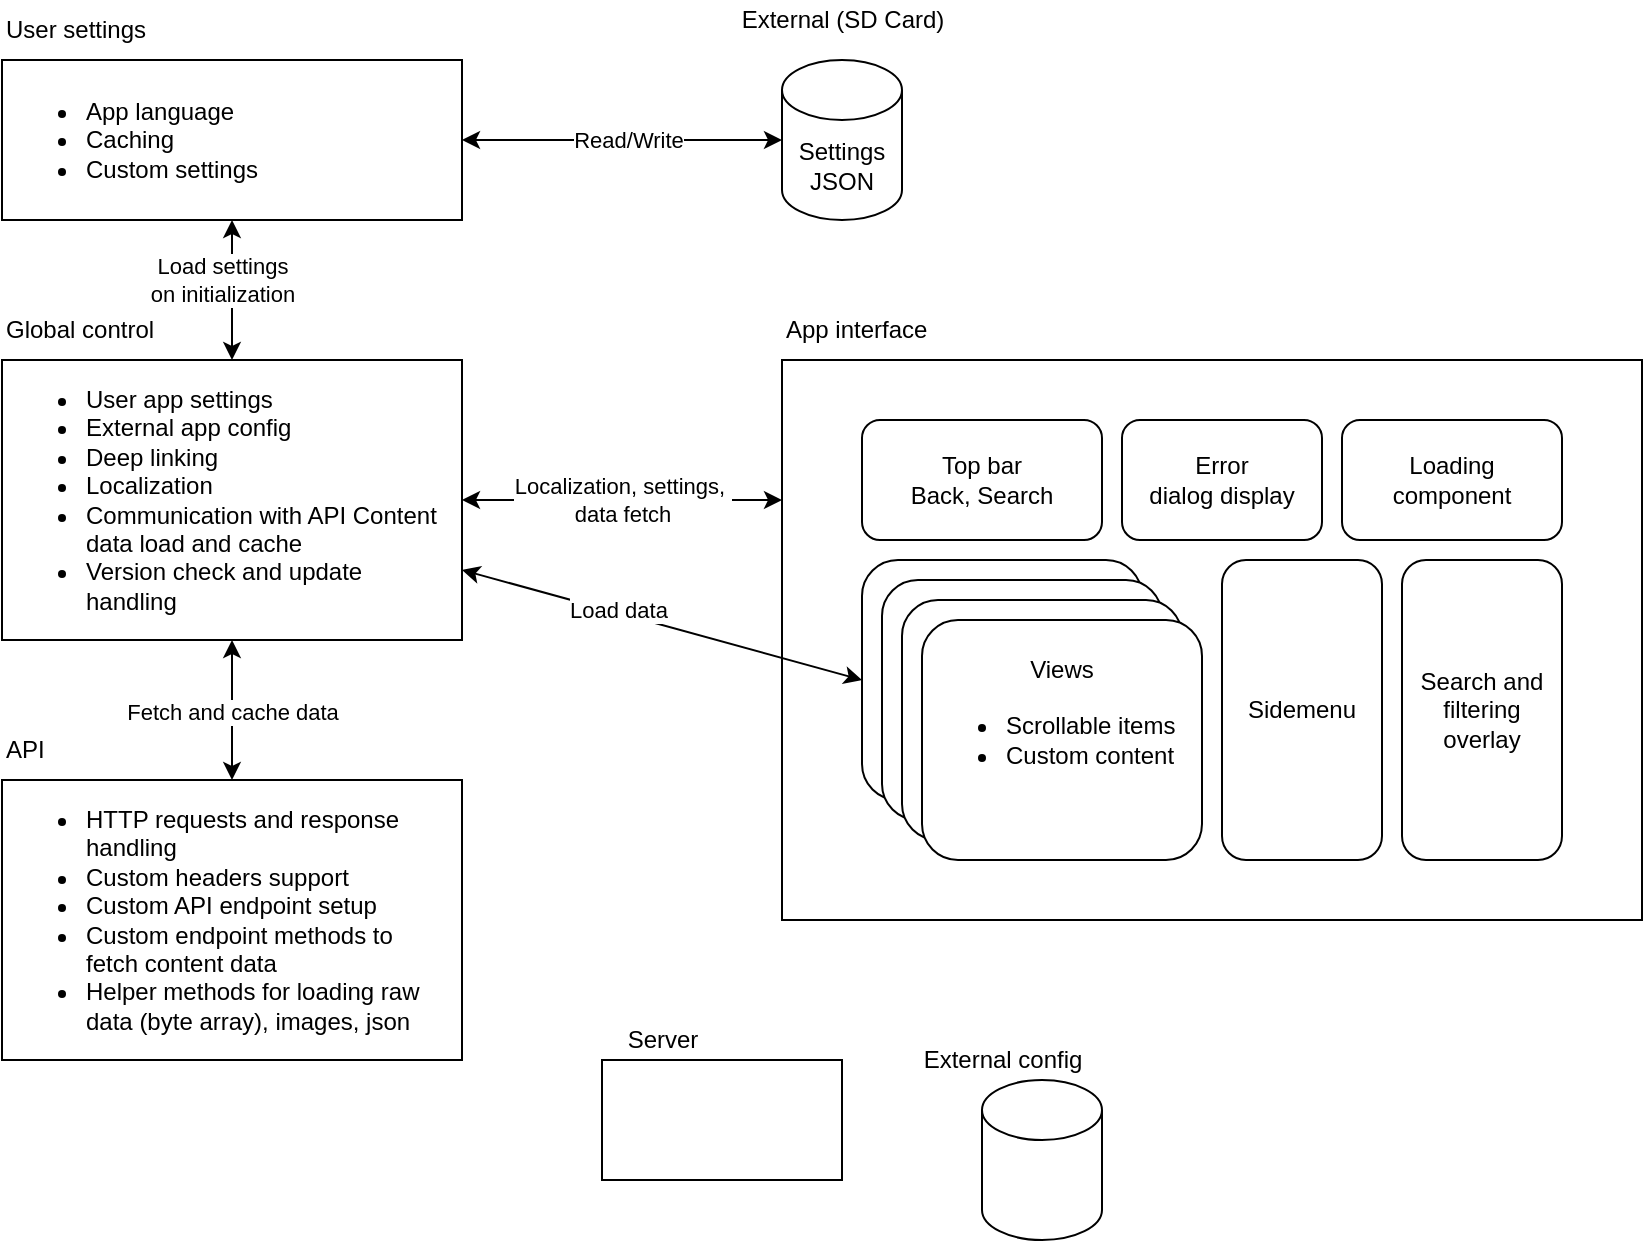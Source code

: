 <mxfile version="15.9.6" type="device"><diagram id="gCS4Mcbey-FwCkxVG-te" name="Page-1"><mxGraphModel dx="1185" dy="596" grid="1" gridSize="10" guides="1" tooltips="1" connect="1" arrows="1" fold="1" page="1" pageScale="1" pageWidth="850" pageHeight="1100" math="0" shadow="0"><root><mxCell id="0"/><mxCell id="1" parent="0"/><mxCell id="j1gumK2V9Luq_cmPoUKx-1" value="" style="rounded=0;whiteSpace=wrap;html=1;" vertex="1" parent="1"><mxGeometry x="430" y="240" width="430" height="280" as="geometry"/></mxCell><mxCell id="j1gumK2V9Luq_cmPoUKx-2" value="App interface" style="text;html=1;strokeColor=none;fillColor=none;align=left;verticalAlign=middle;whiteSpace=wrap;rounded=0;" vertex="1" parent="1"><mxGeometry x="430" y="210" width="100" height="30" as="geometry"/></mxCell><mxCell id="j1gumK2V9Luq_cmPoUKx-3" value="" style="rounded=1;whiteSpace=wrap;html=1;" vertex="1" parent="1"><mxGeometry x="470" y="340" width="140" height="120" as="geometry"/></mxCell><mxCell id="j1gumK2V9Luq_cmPoUKx-4" value="" style="rounded=1;whiteSpace=wrap;html=1;" vertex="1" parent="1"><mxGeometry x="480" y="350" width="140" height="120" as="geometry"/></mxCell><mxCell id="j1gumK2V9Luq_cmPoUKx-5" value="" style="rounded=1;whiteSpace=wrap;html=1;" vertex="1" parent="1"><mxGeometry x="490" y="360" width="140" height="120" as="geometry"/></mxCell><mxCell id="j1gumK2V9Luq_cmPoUKx-6" value="&lt;ul&gt;&lt;li&gt;Scrollable items&lt;/li&gt;&lt;li&gt;Custom content&lt;/li&gt;&lt;/ul&gt;" style="rounded=1;whiteSpace=wrap;html=1;align=left;spacingRight=4;" vertex="1" parent="1"><mxGeometry x="500" y="370" width="140" height="120" as="geometry"/></mxCell><mxCell id="j1gumK2V9Luq_cmPoUKx-7" value="Top bar&lt;br&gt;Back, Search" style="rounded=1;whiteSpace=wrap;html=1;" vertex="1" parent="1"><mxGeometry x="470" y="270" width="120" height="60" as="geometry"/></mxCell><mxCell id="j1gumK2V9Luq_cmPoUKx-8" value="Sidemenu" style="rounded=1;whiteSpace=wrap;html=1;" vertex="1" parent="1"><mxGeometry x="650" y="340" width="80" height="150" as="geometry"/></mxCell><mxCell id="j1gumK2V9Luq_cmPoUKx-11" style="rounded=0;orthogonalLoop=1;jettySize=auto;html=1;entryX=0;entryY=0.25;entryDx=0;entryDy=0;startArrow=classic;startFill=1;exitX=1;exitY=0.5;exitDx=0;exitDy=0;" edge="1" parent="1" source="j1gumK2V9Luq_cmPoUKx-9" target="j1gumK2V9Luq_cmPoUKx-1"><mxGeometry relative="1" as="geometry"/></mxCell><mxCell id="j1gumK2V9Luq_cmPoUKx-18" value="Localization, settings,&amp;nbsp;&lt;br&gt;data fetch" style="edgeLabel;html=1;align=center;verticalAlign=middle;resizable=0;points=[];" vertex="1" connectable="0" parent="j1gumK2V9Luq_cmPoUKx-11"><mxGeometry x="-0.222" y="3" relative="1" as="geometry"><mxPoint x="18" y="3" as="offset"/></mxGeometry></mxCell><mxCell id="j1gumK2V9Luq_cmPoUKx-15" style="edgeStyle=none;rounded=0;orthogonalLoop=1;jettySize=auto;html=1;exitX=1;exitY=0.75;exitDx=0;exitDy=0;entryX=0;entryY=0.5;entryDx=0;entryDy=0;startArrow=classic;startFill=1;" edge="1" parent="1" source="j1gumK2V9Luq_cmPoUKx-9" target="j1gumK2V9Luq_cmPoUKx-3"><mxGeometry relative="1" as="geometry"/></mxCell><mxCell id="j1gumK2V9Luq_cmPoUKx-17" value="Load data" style="edgeLabel;html=1;align=center;verticalAlign=middle;resizable=0;points=[];" vertex="1" connectable="0" parent="j1gumK2V9Luq_cmPoUKx-15"><mxGeometry x="-0.222" y="2" relative="1" as="geometry"><mxPoint as="offset"/></mxGeometry></mxCell><mxCell id="j1gumK2V9Luq_cmPoUKx-9" value="&lt;ul&gt;&lt;li&gt;User app settings&lt;/li&gt;&lt;li&gt;External app config&lt;/li&gt;&lt;li&gt;Deep linking&lt;/li&gt;&lt;li&gt;Localization&lt;/li&gt;&lt;li&gt;Communication with API Content data load and cache&lt;/li&gt;&lt;li&gt;Version check and update handling&amp;nbsp;&lt;/li&gt;&lt;/ul&gt;" style="rounded=0;whiteSpace=wrap;html=1;align=left;" vertex="1" parent="1"><mxGeometry x="40" y="240" width="230" height="140" as="geometry"/></mxCell><mxCell id="j1gumK2V9Luq_cmPoUKx-10" value="Global control" style="text;html=1;strokeColor=none;fillColor=none;align=left;verticalAlign=middle;whiteSpace=wrap;rounded=0;" vertex="1" parent="1"><mxGeometry x="40" y="210" width="90" height="30" as="geometry"/></mxCell><mxCell id="j1gumK2V9Luq_cmPoUKx-14" style="edgeStyle=none;rounded=0;orthogonalLoop=1;jettySize=auto;html=1;entryX=0.5;entryY=1;entryDx=0;entryDy=0;startArrow=classic;startFill=1;" edge="1" parent="1" source="j1gumK2V9Luq_cmPoUKx-12" target="j1gumK2V9Luq_cmPoUKx-9"><mxGeometry relative="1" as="geometry"/></mxCell><mxCell id="j1gumK2V9Luq_cmPoUKx-16" value="Fetch and cache data" style="edgeLabel;html=1;align=center;verticalAlign=middle;resizable=0;points=[];" vertex="1" connectable="0" parent="j1gumK2V9Luq_cmPoUKx-14"><mxGeometry x="0.225" y="-10" relative="1" as="geometry"><mxPoint x="-10" y="9" as="offset"/></mxGeometry></mxCell><mxCell id="j1gumK2V9Luq_cmPoUKx-12" value="&lt;ul&gt;&lt;li&gt;HTTP requests and response handling&lt;/li&gt;&lt;li&gt;Custom headers support&lt;/li&gt;&lt;li&gt;Custom API endpoint setup&lt;/li&gt;&lt;li&gt;Custom endpoint methods to fetch content data&lt;/li&gt;&lt;li&gt;Helper methods for loading raw data (byte array), images, json&lt;/li&gt;&lt;/ul&gt;" style="rounded=0;whiteSpace=wrap;html=1;align=left;spacingRight=18;" vertex="1" parent="1"><mxGeometry x="40" y="450" width="230" height="140" as="geometry"/></mxCell><mxCell id="j1gumK2V9Luq_cmPoUKx-13" value="API" style="text;html=1;strokeColor=none;fillColor=none;align=left;verticalAlign=middle;whiteSpace=wrap;rounded=0;" vertex="1" parent="1"><mxGeometry x="40" y="420" width="90" height="30" as="geometry"/></mxCell><mxCell id="j1gumK2V9Luq_cmPoUKx-21" style="edgeStyle=none;rounded=0;orthogonalLoop=1;jettySize=auto;html=1;exitX=0.5;exitY=1;exitDx=0;exitDy=0;startArrow=classic;startFill=1;" edge="1" parent="1" source="j1gumK2V9Luq_cmPoUKx-19" target="j1gumK2V9Luq_cmPoUKx-9"><mxGeometry relative="1" as="geometry"/></mxCell><mxCell id="j1gumK2V9Luq_cmPoUKx-22" value="Load settings &lt;br&gt;on initialization" style="edgeLabel;html=1;align=center;verticalAlign=middle;resizable=0;points=[];" vertex="1" connectable="0" parent="j1gumK2V9Luq_cmPoUKx-21"><mxGeometry x="-0.514" y="-1" relative="1" as="geometry"><mxPoint x="-4" y="13" as="offset"/></mxGeometry></mxCell><mxCell id="j1gumK2V9Luq_cmPoUKx-25" style="edgeStyle=none;rounded=0;orthogonalLoop=1;jettySize=auto;html=1;exitX=1;exitY=0.5;exitDx=0;exitDy=0;entryX=0;entryY=0.5;entryDx=0;entryDy=0;entryPerimeter=0;startArrow=classic;startFill=1;" edge="1" parent="1" source="j1gumK2V9Luq_cmPoUKx-19" target="j1gumK2V9Luq_cmPoUKx-23"><mxGeometry relative="1" as="geometry"/></mxCell><mxCell id="j1gumK2V9Luq_cmPoUKx-26" value="Read/Write" style="edgeLabel;html=1;align=center;verticalAlign=middle;resizable=0;points=[];" vertex="1" connectable="0" parent="j1gumK2V9Luq_cmPoUKx-25"><mxGeometry x="-0.241" y="1" relative="1" as="geometry"><mxPoint x="22" y="1" as="offset"/></mxGeometry></mxCell><mxCell id="j1gumK2V9Luq_cmPoUKx-19" value="&lt;ul&gt;&lt;li&gt;App language&lt;/li&gt;&lt;li&gt;Caching&lt;/li&gt;&lt;li&gt;Custom settings&amp;nbsp;&lt;/li&gt;&lt;/ul&gt;" style="rounded=0;whiteSpace=wrap;html=1;align=left;" vertex="1" parent="1"><mxGeometry x="40" y="90" width="230" height="80" as="geometry"/></mxCell><mxCell id="j1gumK2V9Luq_cmPoUKx-20" value="User settings" style="text;html=1;strokeColor=none;fillColor=none;align=left;verticalAlign=middle;whiteSpace=wrap;rounded=0;" vertex="1" parent="1"><mxGeometry x="40" y="60" width="120" height="30" as="geometry"/></mxCell><mxCell id="j1gumK2V9Luq_cmPoUKx-23" value="Settings JSON" style="shape=cylinder3;whiteSpace=wrap;html=1;boundedLbl=1;backgroundOutline=1;size=15;" vertex="1" parent="1"><mxGeometry x="430" y="90" width="60" height="80" as="geometry"/></mxCell><mxCell id="j1gumK2V9Luq_cmPoUKx-24" value="External (SD Card)" style="text;html=1;align=center;verticalAlign=middle;resizable=0;points=[];autosize=1;strokeColor=none;fillColor=none;" vertex="1" parent="1"><mxGeometry x="400" y="60" width="120" height="20" as="geometry"/></mxCell><mxCell id="j1gumK2V9Luq_cmPoUKx-27" value="Error &lt;br&gt;dialog display" style="rounded=1;whiteSpace=wrap;html=1;" vertex="1" parent="1"><mxGeometry x="600" y="270" width="100" height="60" as="geometry"/></mxCell><mxCell id="j1gumK2V9Luq_cmPoUKx-28" value="Loading &lt;br&gt;component" style="rounded=1;whiteSpace=wrap;html=1;" vertex="1" parent="1"><mxGeometry x="710" y="270" width="110" height="60" as="geometry"/></mxCell><mxCell id="j1gumK2V9Luq_cmPoUKx-29" value="Search and filtering overlay" style="rounded=1;whiteSpace=wrap;html=1;" vertex="1" parent="1"><mxGeometry x="740" y="340" width="80" height="150" as="geometry"/></mxCell><mxCell id="j1gumK2V9Luq_cmPoUKx-30" value="Views" style="text;html=1;strokeColor=none;fillColor=none;align=center;verticalAlign=middle;whiteSpace=wrap;rounded=0;" vertex="1" parent="1"><mxGeometry x="540" y="380" width="60" height="30" as="geometry"/></mxCell><mxCell id="j1gumK2V9Luq_cmPoUKx-31" value="" style="rounded=0;whiteSpace=wrap;html=1;" vertex="1" parent="1"><mxGeometry x="340" y="590" width="120" height="60" as="geometry"/></mxCell><mxCell id="j1gumK2V9Luq_cmPoUKx-32" value="Server" style="text;html=1;align=center;verticalAlign=middle;resizable=0;points=[];autosize=1;strokeColor=none;fillColor=none;" vertex="1" parent="1"><mxGeometry x="345" y="570" width="50" height="20" as="geometry"/></mxCell><mxCell id="j1gumK2V9Luq_cmPoUKx-33" value="" style="shape=cylinder3;whiteSpace=wrap;html=1;boundedLbl=1;backgroundOutline=1;size=15;" vertex="1" parent="1"><mxGeometry x="530" y="600" width="60" height="80" as="geometry"/></mxCell><mxCell id="j1gumK2V9Luq_cmPoUKx-34" value="External config" style="text;html=1;align=center;verticalAlign=middle;resizable=0;points=[];autosize=1;strokeColor=none;fillColor=none;" vertex="1" parent="1"><mxGeometry x="490" y="580" width="100" height="20" as="geometry"/></mxCell></root></mxGraphModel></diagram></mxfile>